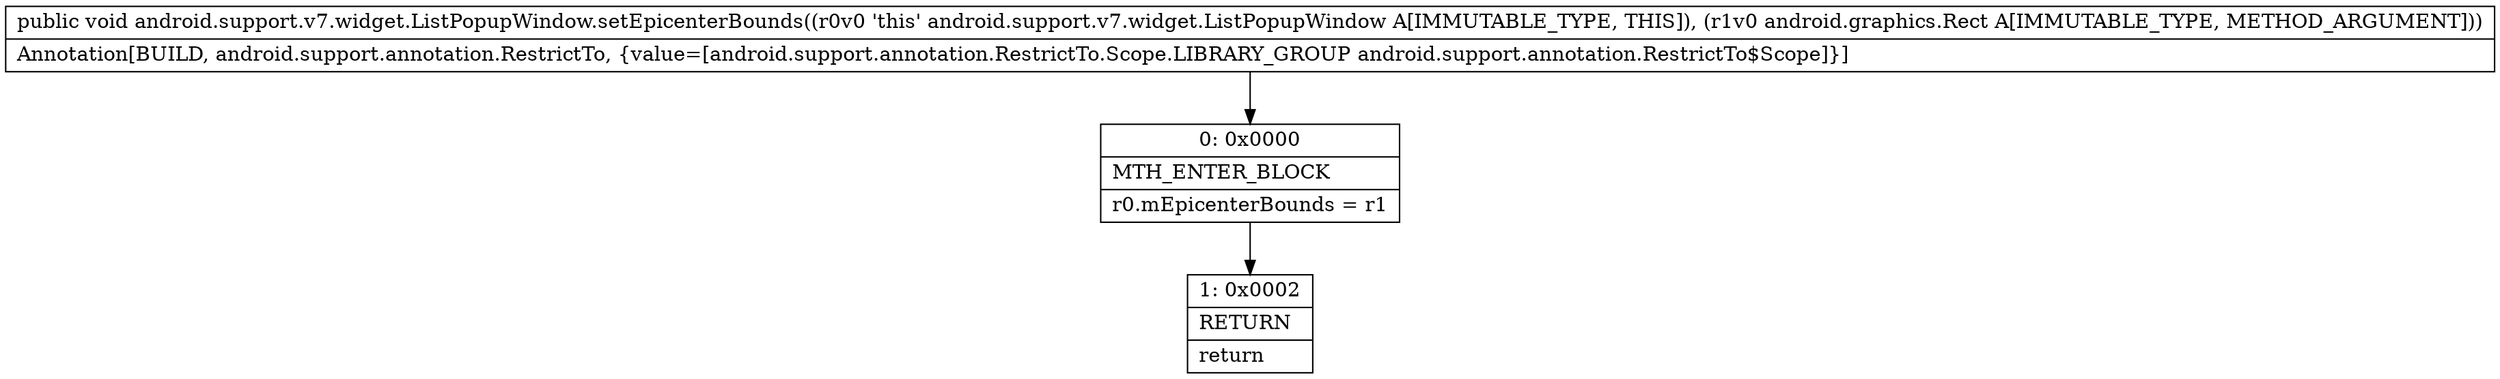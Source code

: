 digraph "CFG forandroid.support.v7.widget.ListPopupWindow.setEpicenterBounds(Landroid\/graphics\/Rect;)V" {
Node_0 [shape=record,label="{0\:\ 0x0000|MTH_ENTER_BLOCK\l|r0.mEpicenterBounds = r1\l}"];
Node_1 [shape=record,label="{1\:\ 0x0002|RETURN\l|return\l}"];
MethodNode[shape=record,label="{public void android.support.v7.widget.ListPopupWindow.setEpicenterBounds((r0v0 'this' android.support.v7.widget.ListPopupWindow A[IMMUTABLE_TYPE, THIS]), (r1v0 android.graphics.Rect A[IMMUTABLE_TYPE, METHOD_ARGUMENT]))  | Annotation[BUILD, android.support.annotation.RestrictTo, \{value=[android.support.annotation.RestrictTo.Scope.LIBRARY_GROUP android.support.annotation.RestrictTo$Scope]\}]\l}"];
MethodNode -> Node_0;
Node_0 -> Node_1;
}

